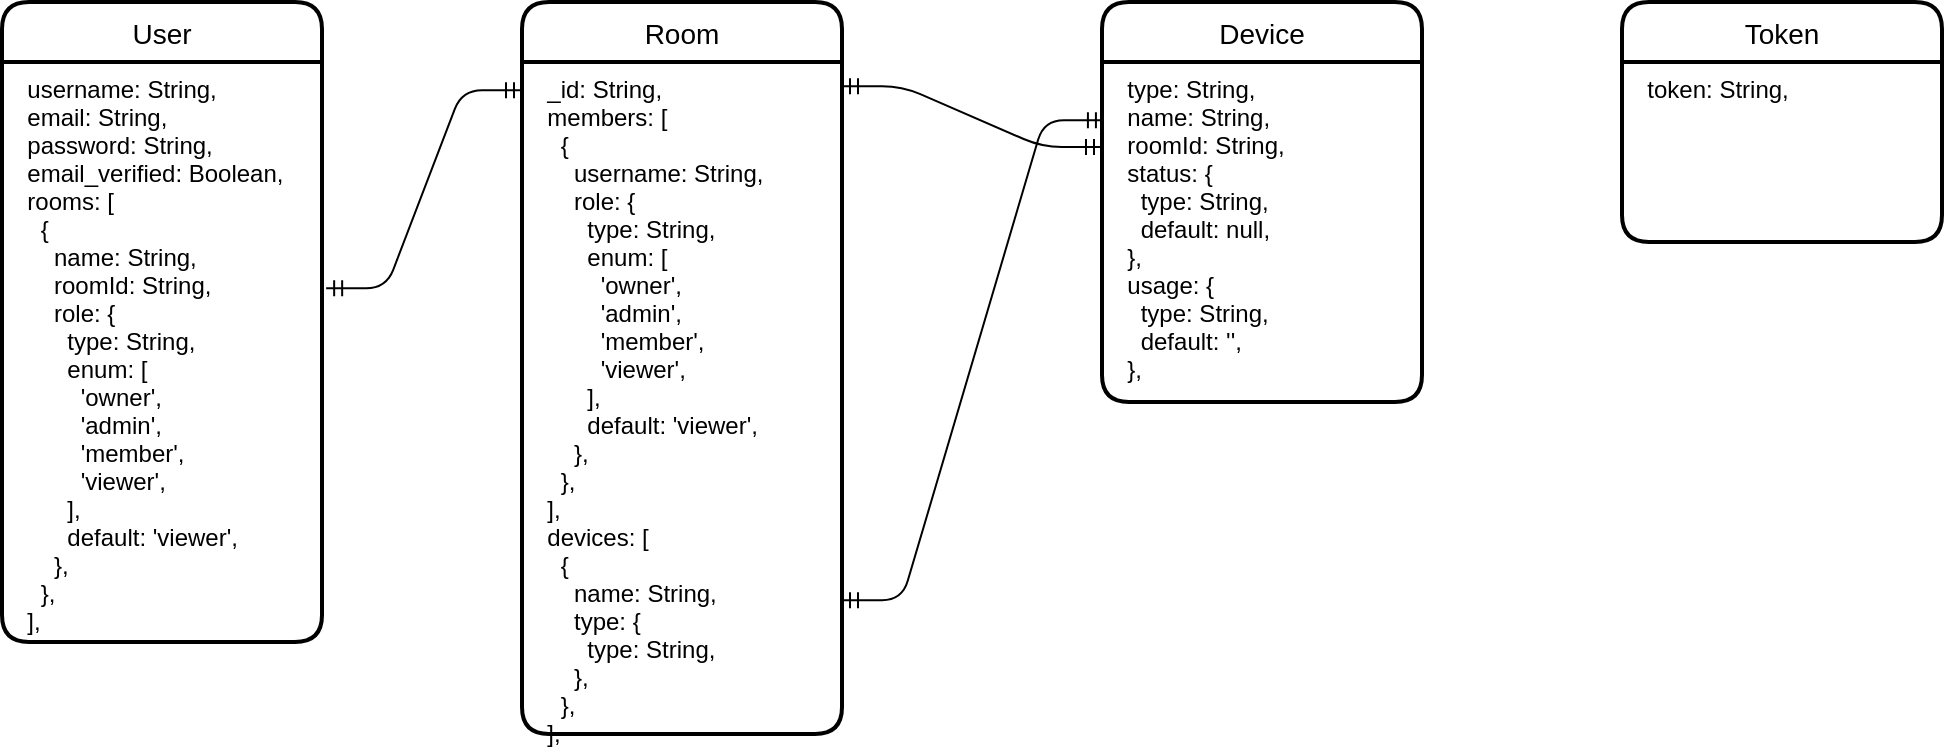 <mxfile version="13.5.3" type="device"><diagram name="Page-1" id="e56a1550-8fbb-45ad-956c-1786394a9013"><mxGraphModel dx="1422" dy="762" grid="1" gridSize="10" guides="1" tooltips="1" connect="1" arrows="1" fold="1" page="1" pageScale="1" pageWidth="1100" pageHeight="850" background="#ffffff" math="0" shadow="0"><root><mxCell id="0"/><mxCell id="1" parent="0"/><mxCell id="vhYQY0IR8s0NBux4sY2Z-1" value="User" style="swimlane;childLayout=stackLayout;horizontal=1;startSize=30;horizontalStack=0;rounded=1;fontSize=14;fontStyle=0;strokeWidth=2;resizeParent=0;resizeLast=1;shadow=0;dashed=0;align=center;" vertex="1" parent="1"><mxGeometry x="40" y="20" width="160" height="320" as="geometry"><mxRectangle x="40" y="110" width="60" height="30" as="alternateBounds"/></mxGeometry></mxCell><mxCell id="vhYQY0IR8s0NBux4sY2Z-2" value="  username: String,&#10;  email: String,&#10;  password: String,&#10;  email_verified: Boolean,&#10;  rooms: [&#10;    {&#10;      name: String,&#10;      roomId: String,&#10;      role: {&#10;        type: String,&#10;        enum: [&#10;          'owner',&#10;          'admin',&#10;          'member',&#10;          'viewer',&#10;        ],&#10;        default: 'viewer',&#10;      },&#10;    },&#10;  ]," style="align=left;strokeColor=none;fillColor=none;spacingLeft=4;fontSize=12;verticalAlign=top;resizable=0;rotatable=0;part=1;" vertex="1" parent="vhYQY0IR8s0NBux4sY2Z-1"><mxGeometry y="30" width="160" height="290" as="geometry"/></mxCell><mxCell id="vhYQY0IR8s0NBux4sY2Z-5" value="Token" style="swimlane;childLayout=stackLayout;horizontal=1;startSize=30;horizontalStack=0;rounded=1;fontSize=14;fontStyle=0;strokeWidth=2;resizeParent=0;resizeLast=1;shadow=0;dashed=0;align=center;" vertex="1" parent="1"><mxGeometry x="850" y="20" width="160" height="120" as="geometry"/></mxCell><mxCell id="vhYQY0IR8s0NBux4sY2Z-6" value="  token: String," style="align=left;strokeColor=none;fillColor=none;spacingLeft=4;fontSize=12;verticalAlign=top;resizable=0;rotatable=0;part=1;" vertex="1" parent="vhYQY0IR8s0NBux4sY2Z-5"><mxGeometry y="30" width="160" height="90" as="geometry"/></mxCell><mxCell id="vhYQY0IR8s0NBux4sY2Z-9" value="Device" style="swimlane;childLayout=stackLayout;horizontal=1;startSize=30;horizontalStack=0;rounded=1;fontSize=14;fontStyle=0;strokeWidth=2;resizeParent=0;resizeLast=1;shadow=0;dashed=0;align=center;" vertex="1" parent="1"><mxGeometry x="590" y="20" width="160" height="200" as="geometry"/></mxCell><mxCell id="vhYQY0IR8s0NBux4sY2Z-10" value="  type: String,&#10;  name: String,&#10;  roomId: String,&#10;  status: {&#10;    type: String,&#10;    default: null,&#10;  },&#10;  usage: {&#10;    type: String,&#10;    default: '',&#10;  }," style="align=left;strokeColor=none;fillColor=none;spacingLeft=4;fontSize=12;verticalAlign=top;resizable=0;rotatable=0;part=1;" vertex="1" parent="vhYQY0IR8s0NBux4sY2Z-9"><mxGeometry y="30" width="160" height="170" as="geometry"/></mxCell><mxCell id="vhYQY0IR8s0NBux4sY2Z-7" value="Room" style="swimlane;childLayout=stackLayout;horizontal=1;startSize=30;horizontalStack=0;rounded=1;fontSize=14;fontStyle=0;strokeWidth=2;resizeParent=0;resizeLast=1;shadow=0;dashed=0;align=center;" vertex="1" parent="1"><mxGeometry x="300" y="20" width="160" height="366" as="geometry"/></mxCell><mxCell id="vhYQY0IR8s0NBux4sY2Z-8" value="  _id: String,&#10;  members: [&#10;    {&#10;      username: String,&#10;      role: {&#10;        type: String,&#10;        enum: [&#10;          'owner',&#10;          'admin',&#10;          'member',&#10;          'viewer',&#10;        ],&#10;        default: 'viewer',&#10;      },&#10;    },&#10;  ],&#10;  devices: [&#10;    {&#10;      name: String,&#10;      type: {&#10;        type: String,&#10;      },&#10;    },&#10;  ]," style="align=left;strokeColor=none;fillColor=none;spacingLeft=4;fontSize=12;verticalAlign=top;resizable=0;rotatable=0;part=1;" vertex="1" parent="vhYQY0IR8s0NBux4sY2Z-7"><mxGeometry y="30" width="160" height="336" as="geometry"/></mxCell><mxCell id="vhYQY0IR8s0NBux4sY2Z-12" value="" style="edgeStyle=entityRelationEdgeStyle;fontSize=12;html=1;endArrow=ERmandOne;startArrow=ERmandOne;exitX=1;exitY=0.801;exitDx=0;exitDy=0;exitPerimeter=0;entryX=0.006;entryY=0.171;entryDx=0;entryDy=0;entryPerimeter=0;" edge="1" parent="1" source="vhYQY0IR8s0NBux4sY2Z-8" target="vhYQY0IR8s0NBux4sY2Z-10"><mxGeometry width="100" height="100" relative="1" as="geometry"><mxPoint x="560" y="340" as="sourcePoint"/><mxPoint x="660" y="240" as="targetPoint"/></mxGeometry></mxCell><mxCell id="vhYQY0IR8s0NBux4sY2Z-13" value="" style="edgeStyle=entityRelationEdgeStyle;fontSize=12;html=1;endArrow=ERmandOne;startArrow=ERmandOne;exitX=1.013;exitY=0.39;exitDx=0;exitDy=0;exitPerimeter=0;entryX=0;entryY=0.042;entryDx=0;entryDy=0;entryPerimeter=0;" edge="1" parent="1" source="vhYQY0IR8s0NBux4sY2Z-2" target="vhYQY0IR8s0NBux4sY2Z-8"><mxGeometry width="100" height="100" relative="1" as="geometry"><mxPoint x="180" y="486" as="sourcePoint"/><mxPoint x="280" y="386" as="targetPoint"/></mxGeometry></mxCell><mxCell id="vhYQY0IR8s0NBux4sY2Z-14" value="" style="edgeStyle=entityRelationEdgeStyle;fontSize=12;html=1;endArrow=ERmandOne;startArrow=ERmandOne;exitX=1;exitY=0.036;exitDx=0;exitDy=0;exitPerimeter=0;entryX=0;entryY=0.25;entryDx=0;entryDy=0;" edge="1" parent="1" source="vhYQY0IR8s0NBux4sY2Z-8" target="vhYQY0IR8s0NBux4sY2Z-10"><mxGeometry width="100" height="100" relative="1" as="geometry"><mxPoint x="470" y="329.136" as="sourcePoint"/><mxPoint x="580" y="110" as="targetPoint"/></mxGeometry></mxCell></root></mxGraphModel></diagram></mxfile>